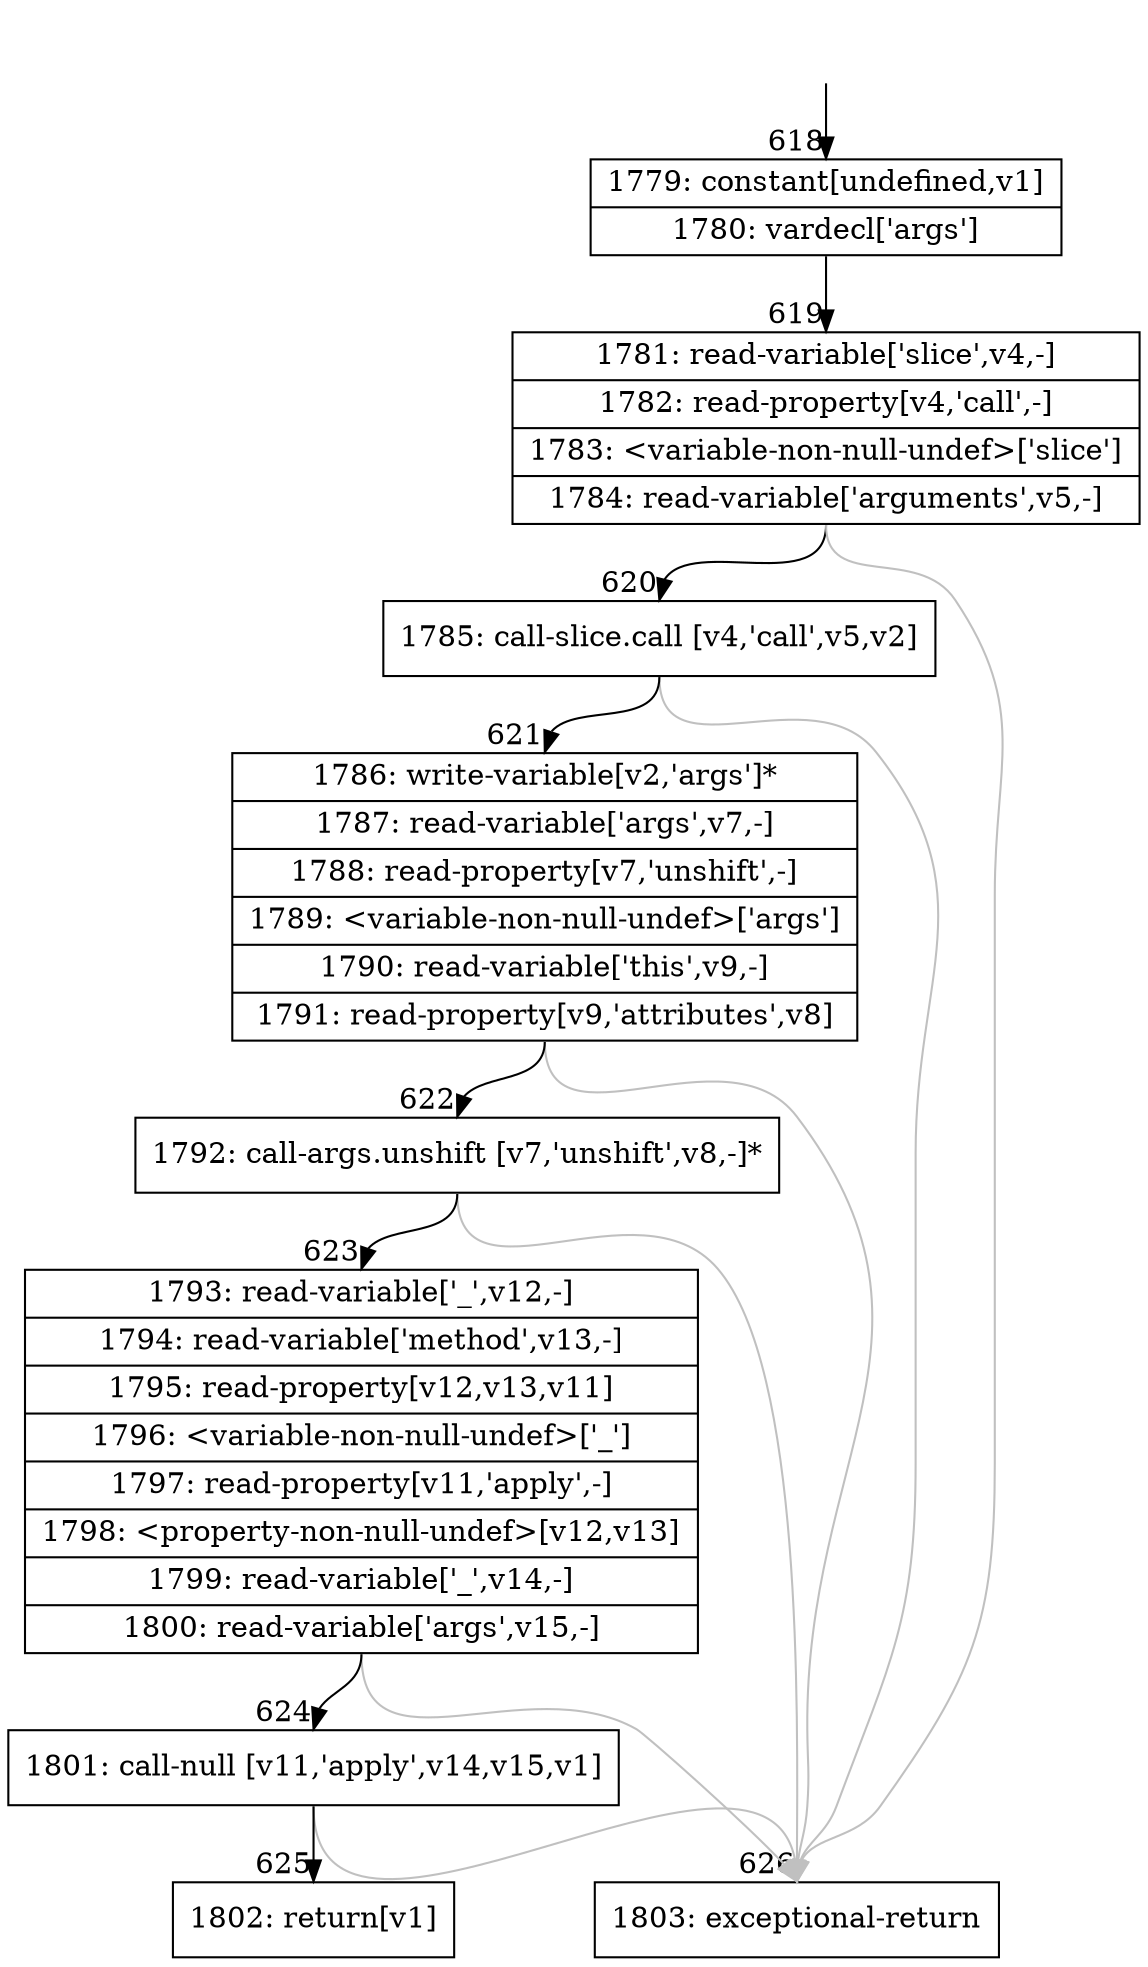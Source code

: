 digraph {
rankdir="TD"
BB_entry43[shape=none,label=""];
BB_entry43 -> BB618 [tailport=s, headport=n, headlabel="    618"]
BB618 [shape=record label="{1779: constant[undefined,v1]|1780: vardecl['args']}" ] 
BB618 -> BB619 [tailport=s, headport=n, headlabel="      619"]
BB619 [shape=record label="{1781: read-variable['slice',v4,-]|1782: read-property[v4,'call',-]|1783: \<variable-non-null-undef\>['slice']|1784: read-variable['arguments',v5,-]}" ] 
BB619 -> BB620 [tailport=s, headport=n, headlabel="      620"]
BB619 -> BB626 [tailport=s, headport=n, color=gray, headlabel="      626"]
BB620 [shape=record label="{1785: call-slice.call [v4,'call',v5,v2]}" ] 
BB620 -> BB621 [tailport=s, headport=n, headlabel="      621"]
BB620 -> BB626 [tailport=s, headport=n, color=gray]
BB621 [shape=record label="{1786: write-variable[v2,'args']*|1787: read-variable['args',v7,-]|1788: read-property[v7,'unshift',-]|1789: \<variable-non-null-undef\>['args']|1790: read-variable['this',v9,-]|1791: read-property[v9,'attributes',v8]}" ] 
BB621 -> BB622 [tailport=s, headport=n, headlabel="      622"]
BB621 -> BB626 [tailport=s, headport=n, color=gray]
BB622 [shape=record label="{1792: call-args.unshift [v7,'unshift',v8,-]*}" ] 
BB622 -> BB623 [tailport=s, headport=n, headlabel="      623"]
BB622 -> BB626 [tailport=s, headport=n, color=gray]
BB623 [shape=record label="{1793: read-variable['_',v12,-]|1794: read-variable['method',v13,-]|1795: read-property[v12,v13,v11]|1796: \<variable-non-null-undef\>['_']|1797: read-property[v11,'apply',-]|1798: \<property-non-null-undef\>[v12,v13]|1799: read-variable['_',v14,-]|1800: read-variable['args',v15,-]}" ] 
BB623 -> BB624 [tailport=s, headport=n, headlabel="      624"]
BB623 -> BB626 [tailport=s, headport=n, color=gray]
BB624 [shape=record label="{1801: call-null [v11,'apply',v14,v15,v1]}" ] 
BB624 -> BB625 [tailport=s, headport=n, headlabel="      625"]
BB624 -> BB626 [tailport=s, headport=n, color=gray]
BB625 [shape=record label="{1802: return[v1]}" ] 
BB626 [shape=record label="{1803: exceptional-return}" ] 
//#$~ 582
}
